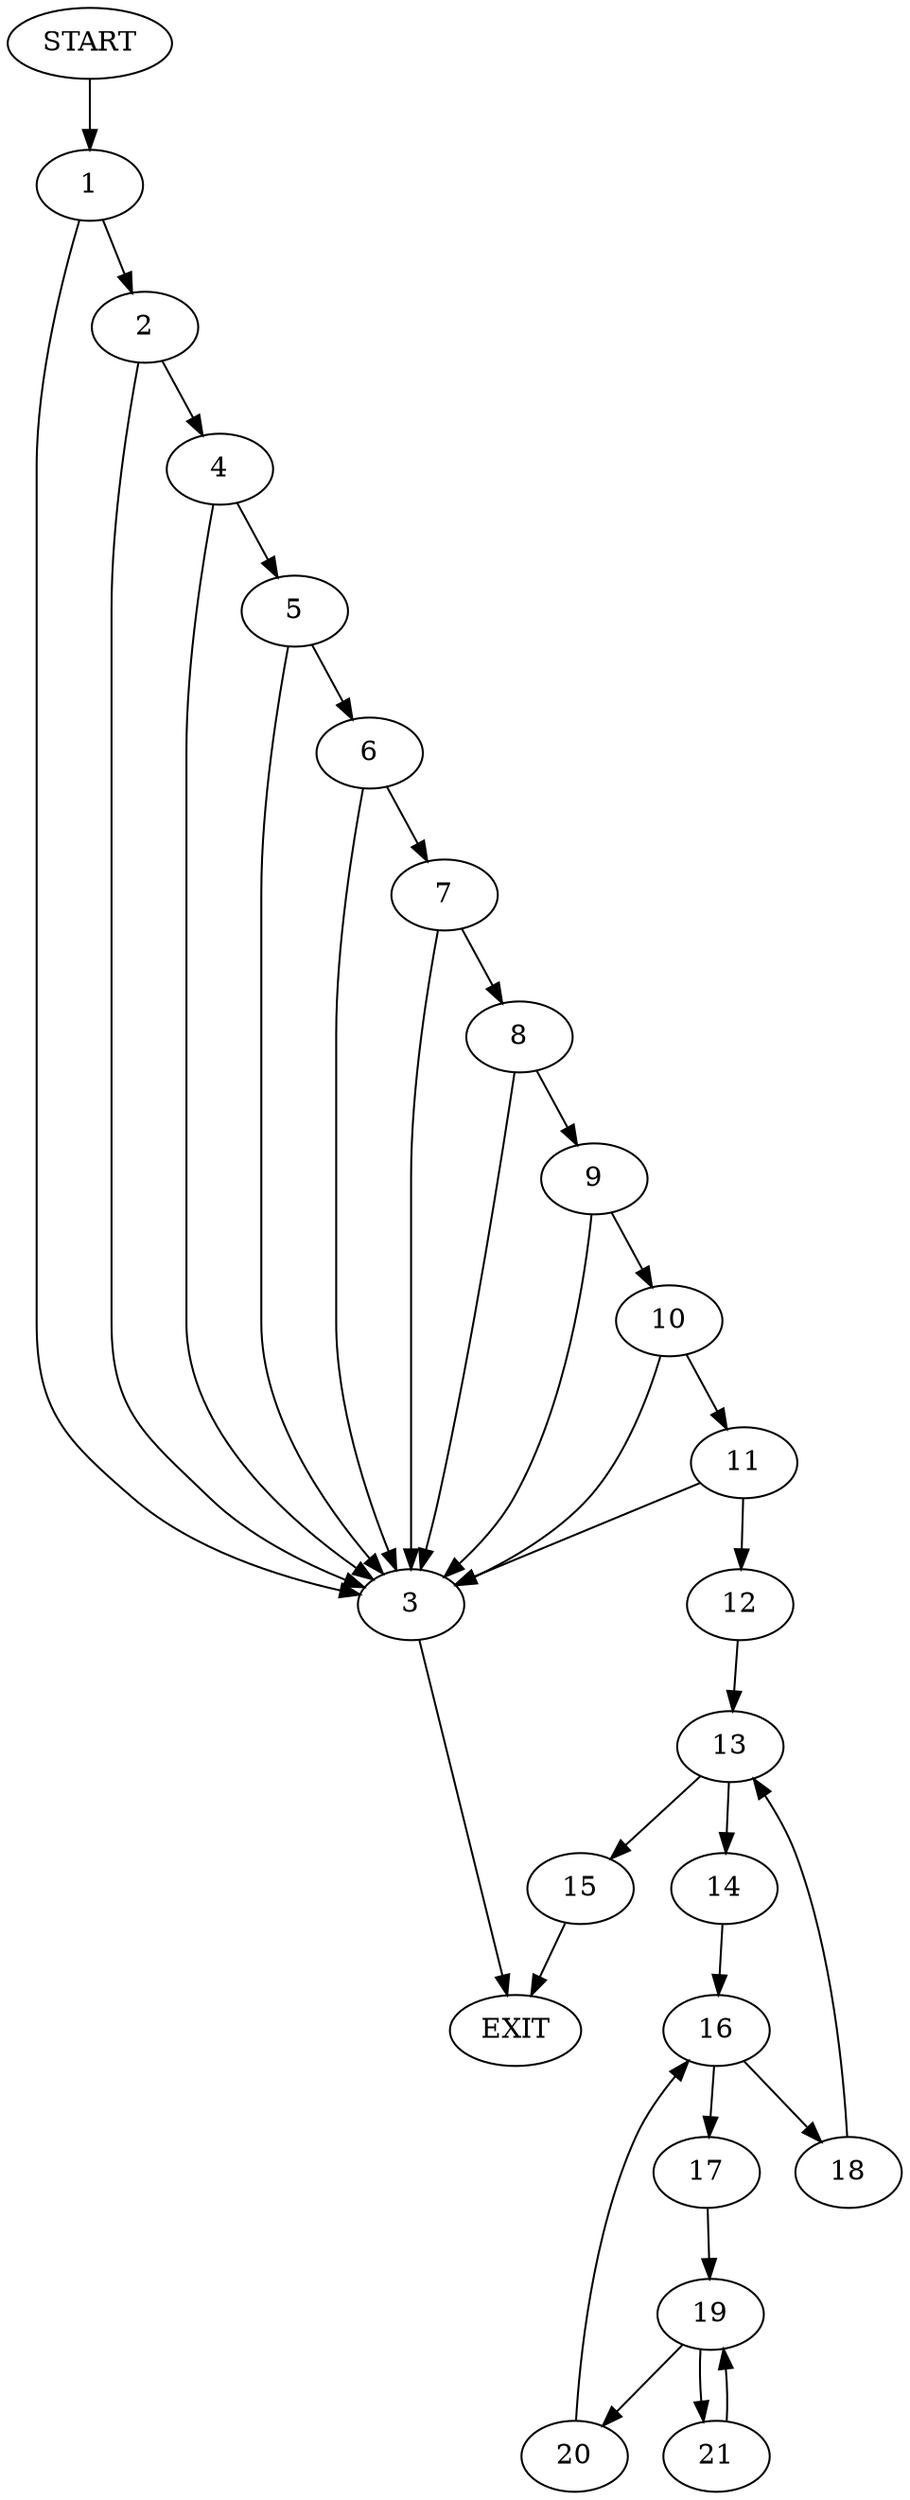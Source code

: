 digraph {
0 [label="START"]
22 [label="EXIT"]
0 -> 1
1 -> 2
1 -> 3
2 -> 4
2 -> 3
3 -> 22
4 -> 5
4 -> 3
5 -> 6
5 -> 3
6 -> 7
6 -> 3
7 -> 8
7 -> 3
8 -> 3
8 -> 9
9 -> 10
9 -> 3
10 -> 11
10 -> 3
11 -> 12
11 -> 3
12 -> 13
13 -> 14
13 -> 15
15 -> 22
14 -> 16
16 -> 17
16 -> 18
18 -> 13
17 -> 19
19 -> 20
19 -> 21
20 -> 16
21 -> 19
}
